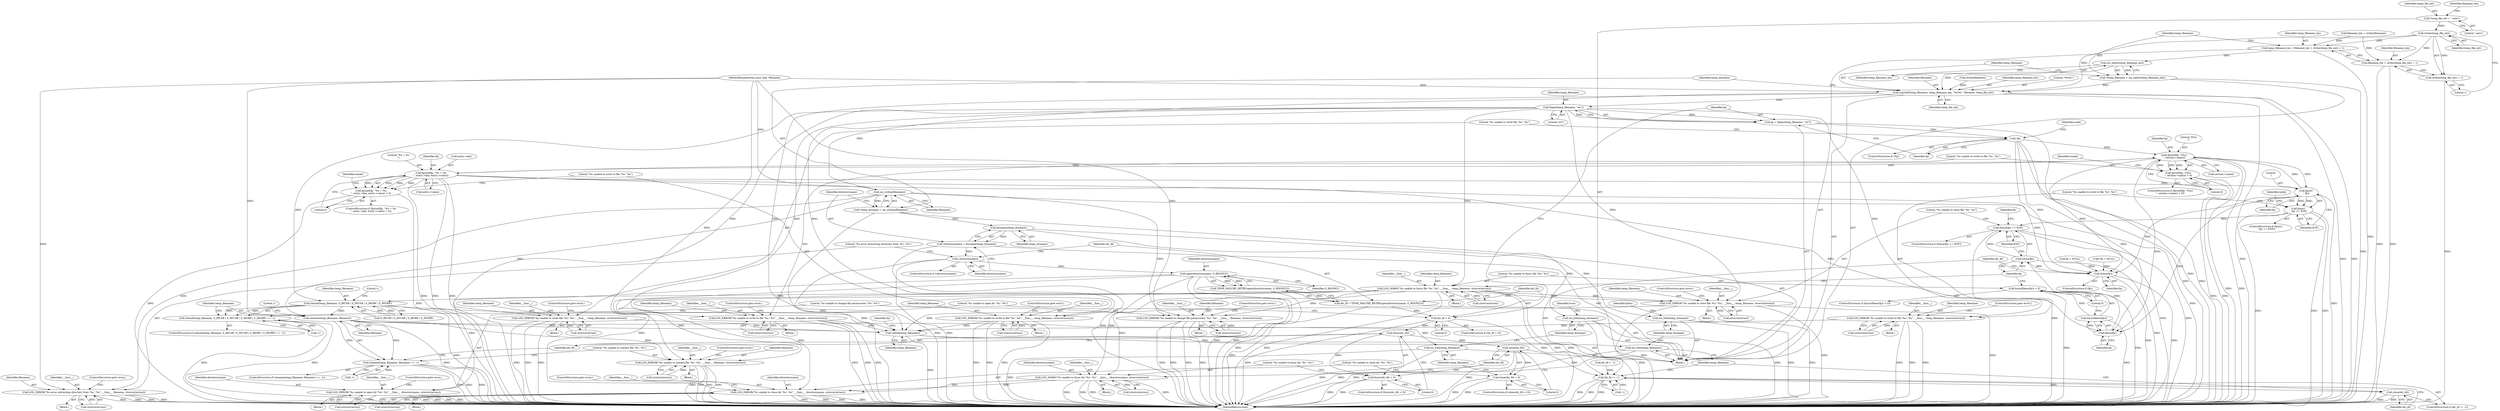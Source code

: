 digraph "0_Android_472271b153c5dc53c28beac55480a8d8434b2d5c_56@API" {
"1000155" [label="(Call,strlen(temp_file_ext))"];
"1000141" [label="(Call,*temp_file_ext = \".new\")"];
"1000150" [label="(Call,temp_filename_len = filename_len + strlen(temp_file_ext) + 1)"];
"1000161" [label="(Call,osi_calloc(temp_filename_len))"];
"1000159" [label="(Call,*temp_filename = osi_calloc(temp_filename_len))"];
"1000163" [label="(Call,snprintf(temp_filename, temp_filename_len, \"%s%s\", filename, temp_file_ext))"];
"1000172" [label="(Call,osi_strdup(filename))"];
"1000170" [label="(Call,*temp_dirname = osi_strdup(filename))"];
"1000177" [label="(Call,dirname(temp_dirname))"];
"1000175" [label="(Call,*directoryname = dirname(temp_dirname))"];
"1000180" [label="(Call,!directoryname)"];
"1000193" [label="(Call,open(directoryname, O_RDONLY))"];
"1000192" [label="(Call,TEMP_FAILURE_RETRY(open(directoryname, O_RDONLY)))"];
"1000190" [label="(Call,dir_fd = TEMP_FAILURE_RETRY(open(directoryname, O_RDONLY)))"];
"1000197" [label="(Call,dir_fd < 0)"];
"1000403" [label="(Call,fsync(dir_fd))"];
"1000402" [label="(Call,fsync(dir_fd) < 0)"];
"1000415" [label="(Call,close(dir_fd))"];
"1000414" [label="(Call,close(dir_fd) < 0)"];
"1000440" [label="(Call,dir_fd != -1)"];
"1000444" [label="(Call,close(dir_fd))"];
"1000201" [label="(Call,LOG_ERROR(\"%s unable to open dir '%s': %s\", __func__, directoryname, strerror(errno)))"];
"1000407" [label="(Call,LOG_WARN(\"%s unable to fsync dir '%s': %s\", __func__, directoryname, strerror(errno)))"];
"1000419" [label="(Call,LOG_ERROR(\"%s unable to close dir '%s': %s\", __func__, directoryname, strerror(errno)))"];
"1000428" [label="(Call,osi_free(temp_dirname))"];
"1000448" [label="(Call,osi_free(temp_dirname))"];
"1000183" [label="(Call,LOG_ERROR(\"%s error extracting directory from '%s': %s\", __func__, filename, strerror(errno)))"];
"1000379" [label="(Call,LOG_ERROR(\"%s unable to change file permissions '%s': %s\", __func__, filename, strerror(errno)))"];
"1000388" [label="(Call,rename(temp_filename, filename))"];
"1000387" [label="(Call,rename(temp_filename, filename) == -1)"];
"1000394" [label="(Call,LOG_ERROR(\"%s unable to commit file '%s': %s\", __func__, filename, strerror(errno)))"];
"1000426" [label="(Call,osi_free(temp_filename))"];
"1000433" [label="(Call,unlink(temp_filename))"];
"1000446" [label="(Call,osi_free(temp_filename))"];
"1000210" [label="(Call,fopen(temp_filename, \"wt\"))"];
"1000208" [label="(Call,fp = fopen(temp_filename, \"wt\"))"];
"1000214" [label="(Call,!fp)"];
"1000252" [label="(Call,fprintf(fp, \"[%s]\n\", section->name))"];
"1000251" [label="(Call,fprintf(fp, \"[%s]\n\", section->name) < 0)"];
"1000295" [label="(Call,fprintf(fp, \"%s = %s\n\", entry->key, entry->value))"];
"1000294" [label="(Call,fprintf(fp, \"%s = %s\n\", entry->key, entry->value) < 0)"];
"1000324" [label="(Call,fputc('\n', fp))"];
"1000323" [label="(Call,fputc('\n', fp) == EOF)"];
"1000350" [label="(Call,fclose(fp) == EOF)"];
"1000339" [label="(Call,fileno(fp))"];
"1000338" [label="(Call,fsync(fileno(fp)))"];
"1000337" [label="(Call,fsync(fileno(fp)) < 0)"];
"1000351" [label="(Call,fclose(fp))"];
"1000437" [label="(Call,fclose(fp))"];
"1000217" [label="(Call,LOG_ERROR(\"%s unable to write file '%s': %s\", __func__, temp_filename, strerror(errno)))"];
"1000260" [label="(Call,LOG_ERROR(\"%s unable to write to file '%s': %s\", __func__, temp_filename, strerror(errno)))"];
"1000306" [label="(Call,LOG_ERROR(\"%s unable to write to file '%s': %s\", __func__, temp_filename, strerror(errno)))"];
"1000329" [label="(Call,LOG_ERROR(\"%s unable to write to file '%s': %s\", __func__, temp_filename, strerror(errno)))"];
"1000343" [label="(Call,LOG_WARN(\"%s unable to fsync file '%s': %s\", __func__, temp_filename, strerror(errno)))"];
"1000355" [label="(Call,LOG_ERROR(\"%s unable to close file '%s': %s\", __func__, temp_filename, strerror(errno)))"];
"1000367" [label="(Call,chmod(temp_filename, S_IRUSR | S_IWUSR | S_IRGRP | S_IWGRP))"];
"1000366" [label="(Call,chmod(temp_filename, S_IRUSR | S_IWUSR | S_IRGRP | S_IWGRP) == -1)"];
"1000152" [label="(Call,filename_len + strlen(temp_file_ext) + 1)"];
"1000154" [label="(Call,strlen(temp_file_ext) + 1)"];
"1000365" [label="(ControlStructure,if (chmod(temp_filename, S_IRUSR | S_IWUSR | S_IRGRP | S_IWGRP) == -1))"];
"1000189" [label="(ControlStructure,goto error;)"];
"1000326" [label="(Identifier,fp)"];
"1000382" [label="(Identifier,filename)"];
"1000391" [label="(Call,-1)"];
"1000117" [label="(Block,)"];
"1000401" [label="(ControlStructure,if (fsync(dir_fd) < 0))"];
"1000308" [label="(Identifier,__func__)"];
"1000199" [label="(Literal,0)"];
"1000340" [label="(Identifier,fp)"];
"1000197" [label="(Call,dir_fd < 0)"];
"1000298" [label="(Call,entry->key)"];
"1000402" [label="(Call,fsync(dir_fd) < 0)"];
"1000295" [label="(Call,fprintf(fp, \"%s = %s\n\", entry->key, entry->value))"];
"1000180" [label="(Call,!directoryname)"];
"1000449" [label="(Identifier,temp_dirname)"];
"1000451" [label="(Identifier,false)"];
"1000293" [label="(ControlStructure,if (fprintf(fp, \"%s = %s\n\", entry->key, entry->value) < 0))"];
"1000207" [label="(ControlStructure,goto error;)"];
"1000362" [label="(Call,fp = NULL)"];
"1000363" [label="(Identifier,fp)"];
"1000191" [label="(Identifier,dir_fd)"];
"1000304" [label="(Literal,0)"];
"1000376" [label="(Call,-1)"];
"1000254" [label="(Literal,\"[%s]\n\")"];
"1000137" [label="(Call,*fp = NULL)"];
"1000176" [label="(Identifier,directoryname)"];
"1000187" [label="(Call,strerror(errno))"];
"1000345" [label="(Identifier,__func__)"];
"1000383" [label="(Call,strerror(errno))"];
"1000377" [label="(Literal,1)"];
"1000175" [label="(Call,*directoryname = dirname(temp_dirname))"];
"1000352" [label="(Identifier,fp)"];
"1000161" [label="(Call,osi_calloc(temp_filename_len))"];
"1000415" [label="(Call,close(dir_fd))"];
"1000218" [label="(Literal,\"%s unable to write file '%s': %s\")"];
"1000336" [label="(ControlStructure,if (fsync(fileno(fp)) < 0))"];
"1000403" [label="(Call,fsync(dir_fd))"];
"1000330" [label="(Literal,\"%s unable to write to file '%s': %s\")"];
"1000444" [label="(Call,close(dir_fd))"];
"1000154" [label="(Call,strlen(temp_file_ext) + 1)"];
"1000162" [label="(Identifier,temp_filename_len)"];
"1000436" [label="(Identifier,fp)"];
"1000309" [label="(Identifier,temp_filename)"];
"1000153" [label="(Identifier,filename_len)"];
"1000433" [label="(Call,unlink(temp_filename))"];
"1000361" [label="(ControlStructure,goto error;)"];
"1000116" [label="(MethodParameterIn,const char *filename)"];
"1000307" [label="(Literal,\"%s unable to write to file '%s': %s\")"];
"1000418" [label="(Block,)"];
"1000437" [label="(Call,fclose(fp))"];
"1000204" [label="(Identifier,directoryname)"];
"1000182" [label="(Block,)"];
"1000405" [label="(Literal,0)"];
"1000179" [label="(ControlStructure,if (!directoryname))"];
"1000359" [label="(Call,strerror(errno))"];
"1000421" [label="(Identifier,__func__)"];
"1000435" [label="(ControlStructure,if (fp))"];
"1000297" [label="(Literal,\"%s = %s\n\")"];
"1000356" [label="(Literal,\"%s unable to close file '%s': %s\")"];
"1000266" [label="(ControlStructure,goto error;)"];
"1000212" [label="(Literal,\"wt\")"];
"1000205" [label="(Call,strerror(errno))"];
"1000354" [label="(Block,)"];
"1000413" [label="(ControlStructure,if (close(dir_fd) < 0))"];
"1000253" [label="(Identifier,fp)"];
"1000178" [label="(Identifier,temp_dirname)"];
"1000255" [label="(Call,section->name)"];
"1000422" [label="(Identifier,directoryname)"];
"1000323" [label="(Call,fputc('\n', fp) == EOF)"];
"1000173" [label="(Identifier,filename)"];
"1000428" [label="(Call,osi_free(temp_dirname))"];
"1000346" [label="(Identifier,temp_filename)"];
"1000147" [label="(Call,strlen(filename))"];
"1000322" [label="(ControlStructure,if (fputc('\n', fp) == EOF))"];
"1000150" [label="(Call,temp_filename_len = filename_len + strlen(temp_file_ext) + 1)"];
"1000434" [label="(Identifier,temp_filename)"];
"1000389" [label="(Identifier,temp_filename)"];
"1000227" [label="(Identifier,node)"];
"1000200" [label="(Block,)"];
"1000159" [label="(Call,*temp_filename = osi_calloc(temp_filename_len))"];
"1000349" [label="(ControlStructure,if (fclose(fp) == EOF))"];
"1000216" [label="(Block,)"];
"1000366" [label="(Call,chmod(temp_filename, S_IRUSR | S_IWUSR | S_IRGRP | S_IWGRP) == -1)"];
"1000165" [label="(Identifier,temp_filename_len)"];
"1000172" [label="(Call,osi_strdup(filename))"];
"1000259" [label="(Block,)"];
"1000217" [label="(Call,LOG_ERROR(\"%s unable to write file '%s': %s\", __func__, temp_filename, strerror(errno)))"];
"1000353" [label="(Identifier,EOF)"];
"1000344" [label="(Literal,\"%s unable to fsync file '%s': %s\")"];
"1000201" [label="(Call,LOG_ERROR(\"%s unable to open dir '%s': %s\", __func__, directoryname, strerror(errno)))"];
"1000209" [label="(Identifier,fp)"];
"1000329" [label="(Call,LOG_ERROR(\"%s unable to write to file '%s': %s\", __func__, temp_filename, strerror(errno)))"];
"1000351" [label="(Call,fclose(fp))"];
"1000393" [label="(Block,)"];
"1000357" [label="(Identifier,__func__)"];
"1000164" [label="(Identifier,temp_filename)"];
"1000143" [label="(Literal,\".new\")"];
"1000160" [label="(Identifier,temp_filename)"];
"1000386" [label="(ControlStructure,if (rename(temp_filename, filename) == -1))"];
"1000132" [label="(Call,dir_fd = -1)"];
"1000448" [label="(Call,osi_free(temp_dirname))"];
"1000438" [label="(Identifier,fp)"];
"1000446" [label="(Call,osi_free(temp_filename))"];
"1000417" [label="(Literal,0)"];
"1000324" [label="(Call,fputc('\n', fp))"];
"1000385" [label="(ControlStructure,goto error;)"];
"1000184" [label="(Literal,\"%s error extracting directory from '%s': %s\")"];
"1000142" [label="(Identifier,temp_file_ext)"];
"1000312" [label="(ControlStructure,goto error;)"];
"1000439" [label="(ControlStructure,if (dir_fd != -1))"];
"1000395" [label="(Literal,\"%s unable to commit file '%s': %s\")"];
"1000368" [label="(Identifier,temp_filename)"];
"1000355" [label="(Call,LOG_ERROR(\"%s unable to close file '%s': %s\", __func__, temp_filename, strerror(errno)))"];
"1000392" [label="(Literal,1)"];
"1000151" [label="(Identifier,temp_filename_len)"];
"1000221" [label="(Call,strerror(errno))"];
"1000332" [label="(Identifier,temp_filename)"];
"1000264" [label="(Call,strerror(errno))"];
"1000425" [label="(ControlStructure,goto error;)"];
"1000166" [label="(Literal,\"%s%s\")"];
"1000325" [label="(Literal,'\n')"];
"1000380" [label="(Literal,\"%s unable to change file permissions '%s': %s\")"];
"1000270" [label="(Identifier,enode)"];
"1000426" [label="(Call,osi_free(temp_filename))"];
"1000141" [label="(Call,*temp_file_ext = \".new\")"];
"1000396" [label="(Identifier,__func__)"];
"1000193" [label="(Call,open(directoryname, O_RDONLY))"];
"1000379" [label="(Call,LOG_ERROR(\"%s unable to change file permissions '%s': %s\", __func__, filename, strerror(errno)))"];
"1000431" [label="(Identifier,true)"];
"1000407" [label="(Call,LOG_WARN(\"%s unable to fsync dir '%s': %s\", __func__, directoryname, strerror(errno)))"];
"1000387" [label="(Call,rename(temp_filename, filename) == -1)"];
"1000328" [label="(Block,)"];
"1000190" [label="(Call,dir_fd = TEMP_FAILURE_RETRY(open(directoryname, O_RDONLY)))"];
"1000411" [label="(Call,strerror(errno))"];
"1000408" [label="(Literal,\"%s unable to fsync dir '%s': %s\")"];
"1000186" [label="(Identifier,filename)"];
"1000208" [label="(Call,fp = fopen(temp_filename, \"wt\"))"];
"1000156" [label="(Identifier,temp_file_ext)"];
"1000342" [label="(Block,)"];
"1000419" [label="(Call,LOG_ERROR(\"%s unable to close dir '%s': %s\", __func__, directoryname, strerror(errno)))"];
"1000211" [label="(Identifier,temp_filename)"];
"1000406" [label="(Block,)"];
"1000263" [label="(Identifier,temp_filename)"];
"1000294" [label="(Call,fprintf(fp, \"%s = %s\n\", entry->key, entry->value) < 0)"];
"1000400" [label="(ControlStructure,goto error;)"];
"1000335" [label="(ControlStructure,goto error;)"];
"1000198" [label="(Identifier,dir_fd)"];
"1000239" [label="(Identifier,node)"];
"1000192" [label="(Call,TEMP_FAILURE_RETRY(open(directoryname, O_RDONLY)))"];
"1000183" [label="(Call,LOG_ERROR(\"%s error extracting directory from '%s': %s\", __func__, filename, strerror(errno)))"];
"1000195" [label="(Identifier,O_RDONLY)"];
"1000210" [label="(Call,fopen(temp_filename, \"wt\"))"];
"1000310" [label="(Call,strerror(errno))"];
"1000442" [label="(Call,-1)"];
"1000185" [label="(Identifier,__func__)"];
"1000214" [label="(Call,!fp)"];
"1000203" [label="(Identifier,__func__)"];
"1000177" [label="(Call,dirname(temp_dirname))"];
"1000252" [label="(Call,fprintf(fp, \"[%s]\n\", section->name))"];
"1000423" [label="(Call,strerror(errno))"];
"1000397" [label="(Identifier,filename)"];
"1000155" [label="(Call,strlen(temp_file_ext))"];
"1000171" [label="(Identifier,temp_dirname)"];
"1000202" [label="(Literal,\"%s unable to open dir '%s': %s\")"];
"1000296" [label="(Identifier,fp)"];
"1000429" [label="(Identifier,temp_dirname)"];
"1000338" [label="(Call,fsync(fileno(fp)))"];
"1000146" [label="(Identifier,filename_len)"];
"1000420" [label="(Literal,\"%s unable to close dir '%s': %s\")"];
"1000452" [label="(MethodReturn,bool)"];
"1000327" [label="(Identifier,EOF)"];
"1000305" [label="(Block,)"];
"1000343" [label="(Call,LOG_WARN(\"%s unable to fsync file '%s': %s\", __func__, temp_filename, strerror(errno)))"];
"1000394" [label="(Call,LOG_ERROR(\"%s unable to commit file '%s': %s\", __func__, filename, strerror(errno)))"];
"1000220" [label="(Identifier,temp_filename)"];
"1000219" [label="(Identifier,__func__)"];
"1000410" [label="(Identifier,directoryname)"];
"1000145" [label="(Call,filename_len = strlen(filename))"];
"1000170" [label="(Call,*temp_dirname = osi_strdup(filename))"];
"1000163" [label="(Call,snprintf(temp_filename, temp_filename_len, \"%s%s\", filename, temp_file_ext))"];
"1000223" [label="(ControlStructure,goto error;)"];
"1000157" [label="(Literal,1)"];
"1000347" [label="(Call,strerror(errno))"];
"1000167" [label="(Identifier,filename)"];
"1000251" [label="(Call,fprintf(fp, \"[%s]\n\", section->name) < 0)"];
"1000333" [label="(Call,strerror(errno))"];
"1000447" [label="(Identifier,temp_filename)"];
"1000194" [label="(Identifier,directoryname)"];
"1000196" [label="(ControlStructure,if (dir_fd < 0))"];
"1000369" [label="(Call,S_IRUSR | S_IWUSR | S_IRGRP | S_IWGRP)"];
"1000213" [label="(ControlStructure,if (!fp))"];
"1000440" [label="(Call,dir_fd != -1)"];
"1000258" [label="(Literal,0)"];
"1000427" [label="(Identifier,temp_filename)"];
"1000260" [label="(Call,LOG_ERROR(\"%s unable to write to file '%s': %s\", __func__, temp_filename, strerror(errno)))"];
"1000168" [label="(Identifier,temp_file_ext)"];
"1000388" [label="(Call,rename(temp_filename, filename))"];
"1000152" [label="(Call,filename_len + strlen(temp_file_ext) + 1)"];
"1000441" [label="(Identifier,dir_fd)"];
"1000398" [label="(Call,strerror(errno))"];
"1000390" [label="(Identifier,filename)"];
"1000301" [label="(Call,entry->value)"];
"1000306" [label="(Call,LOG_ERROR(\"%s unable to write to file '%s': %s\", __func__, temp_filename, strerror(errno)))"];
"1000262" [label="(Identifier,__func__)"];
"1000367" [label="(Call,chmod(temp_filename, S_IRUSR | S_IWUSR | S_IRGRP | S_IWGRP))"];
"1000282" [label="(Identifier,enode)"];
"1000339" [label="(Call,fileno(fp))"];
"1000350" [label="(Call,fclose(fp) == EOF)"];
"1000378" [label="(Block,)"];
"1000358" [label="(Identifier,temp_filename)"];
"1000445" [label="(Identifier,dir_fd)"];
"1000337" [label="(Call,fsync(fileno(fp)) < 0)"];
"1000414" [label="(Call,close(dir_fd) < 0)"];
"1000181" [label="(Identifier,directoryname)"];
"1000404" [label="(Identifier,dir_fd)"];
"1000381" [label="(Identifier,__func__)"];
"1000261" [label="(Literal,\"%s unable to write to file '%s': %s\")"];
"1000341" [label="(Literal,0)"];
"1000250" [label="(ControlStructure,if (fprintf(fp, \"[%s]\n\", section->name) < 0))"];
"1000331" [label="(Identifier,__func__)"];
"1000416" [label="(Identifier,dir_fd)"];
"1000409" [label="(Identifier,__func__)"];
"1000215" [label="(Identifier,fp)"];
"1000155" -> "1000154"  [label="AST: "];
"1000155" -> "1000156"  [label="CFG: "];
"1000156" -> "1000155"  [label="AST: "];
"1000157" -> "1000155"  [label="CFG: "];
"1000155" -> "1000150"  [label="DDG: "];
"1000155" -> "1000152"  [label="DDG: "];
"1000155" -> "1000154"  [label="DDG: "];
"1000141" -> "1000155"  [label="DDG: "];
"1000155" -> "1000163"  [label="DDG: "];
"1000141" -> "1000117"  [label="AST: "];
"1000141" -> "1000143"  [label="CFG: "];
"1000142" -> "1000141"  [label="AST: "];
"1000143" -> "1000141"  [label="AST: "];
"1000146" -> "1000141"  [label="CFG: "];
"1000150" -> "1000117"  [label="AST: "];
"1000150" -> "1000152"  [label="CFG: "];
"1000151" -> "1000150"  [label="AST: "];
"1000152" -> "1000150"  [label="AST: "];
"1000160" -> "1000150"  [label="CFG: "];
"1000150" -> "1000452"  [label="DDG: "];
"1000145" -> "1000150"  [label="DDG: "];
"1000150" -> "1000161"  [label="DDG: "];
"1000161" -> "1000159"  [label="AST: "];
"1000161" -> "1000162"  [label="CFG: "];
"1000162" -> "1000161"  [label="AST: "];
"1000159" -> "1000161"  [label="CFG: "];
"1000161" -> "1000159"  [label="DDG: "];
"1000161" -> "1000163"  [label="DDG: "];
"1000159" -> "1000117"  [label="AST: "];
"1000160" -> "1000159"  [label="AST: "];
"1000164" -> "1000159"  [label="CFG: "];
"1000159" -> "1000452"  [label="DDG: "];
"1000159" -> "1000163"  [label="DDG: "];
"1000163" -> "1000117"  [label="AST: "];
"1000163" -> "1000168"  [label="CFG: "];
"1000164" -> "1000163"  [label="AST: "];
"1000165" -> "1000163"  [label="AST: "];
"1000166" -> "1000163"  [label="AST: "];
"1000167" -> "1000163"  [label="AST: "];
"1000168" -> "1000163"  [label="AST: "];
"1000171" -> "1000163"  [label="CFG: "];
"1000163" -> "1000452"  [label="DDG: "];
"1000163" -> "1000452"  [label="DDG: "];
"1000163" -> "1000452"  [label="DDG: "];
"1000147" -> "1000163"  [label="DDG: "];
"1000116" -> "1000163"  [label="DDG: "];
"1000163" -> "1000172"  [label="DDG: "];
"1000163" -> "1000210"  [label="DDG: "];
"1000163" -> "1000433"  [label="DDG: "];
"1000172" -> "1000170"  [label="AST: "];
"1000172" -> "1000173"  [label="CFG: "];
"1000173" -> "1000172"  [label="AST: "];
"1000170" -> "1000172"  [label="CFG: "];
"1000172" -> "1000452"  [label="DDG: "];
"1000172" -> "1000170"  [label="DDG: "];
"1000116" -> "1000172"  [label="DDG: "];
"1000172" -> "1000183"  [label="DDG: "];
"1000172" -> "1000379"  [label="DDG: "];
"1000172" -> "1000388"  [label="DDG: "];
"1000170" -> "1000117"  [label="AST: "];
"1000171" -> "1000170"  [label="AST: "];
"1000176" -> "1000170"  [label="CFG: "];
"1000170" -> "1000452"  [label="DDG: "];
"1000170" -> "1000177"  [label="DDG: "];
"1000177" -> "1000175"  [label="AST: "];
"1000177" -> "1000178"  [label="CFG: "];
"1000178" -> "1000177"  [label="AST: "];
"1000175" -> "1000177"  [label="CFG: "];
"1000177" -> "1000175"  [label="DDG: "];
"1000177" -> "1000428"  [label="DDG: "];
"1000177" -> "1000448"  [label="DDG: "];
"1000175" -> "1000117"  [label="AST: "];
"1000176" -> "1000175"  [label="AST: "];
"1000181" -> "1000175"  [label="CFG: "];
"1000175" -> "1000452"  [label="DDG: "];
"1000175" -> "1000180"  [label="DDG: "];
"1000180" -> "1000179"  [label="AST: "];
"1000180" -> "1000181"  [label="CFG: "];
"1000181" -> "1000180"  [label="AST: "];
"1000184" -> "1000180"  [label="CFG: "];
"1000191" -> "1000180"  [label="CFG: "];
"1000180" -> "1000452"  [label="DDG: "];
"1000180" -> "1000452"  [label="DDG: "];
"1000180" -> "1000193"  [label="DDG: "];
"1000193" -> "1000192"  [label="AST: "];
"1000193" -> "1000195"  [label="CFG: "];
"1000194" -> "1000193"  [label="AST: "];
"1000195" -> "1000193"  [label="AST: "];
"1000192" -> "1000193"  [label="CFG: "];
"1000193" -> "1000452"  [label="DDG: "];
"1000193" -> "1000452"  [label="DDG: "];
"1000193" -> "1000192"  [label="DDG: "];
"1000193" -> "1000192"  [label="DDG: "];
"1000193" -> "1000201"  [label="DDG: "];
"1000193" -> "1000407"  [label="DDG: "];
"1000193" -> "1000419"  [label="DDG: "];
"1000192" -> "1000190"  [label="AST: "];
"1000190" -> "1000192"  [label="CFG: "];
"1000192" -> "1000452"  [label="DDG: "];
"1000192" -> "1000190"  [label="DDG: "];
"1000190" -> "1000117"  [label="AST: "];
"1000191" -> "1000190"  [label="AST: "];
"1000198" -> "1000190"  [label="CFG: "];
"1000190" -> "1000452"  [label="DDG: "];
"1000190" -> "1000197"  [label="DDG: "];
"1000197" -> "1000196"  [label="AST: "];
"1000197" -> "1000199"  [label="CFG: "];
"1000198" -> "1000197"  [label="AST: "];
"1000199" -> "1000197"  [label="AST: "];
"1000202" -> "1000197"  [label="CFG: "];
"1000209" -> "1000197"  [label="CFG: "];
"1000197" -> "1000452"  [label="DDG: "];
"1000197" -> "1000403"  [label="DDG: "];
"1000197" -> "1000440"  [label="DDG: "];
"1000403" -> "1000402"  [label="AST: "];
"1000403" -> "1000404"  [label="CFG: "];
"1000404" -> "1000403"  [label="AST: "];
"1000405" -> "1000403"  [label="CFG: "];
"1000403" -> "1000402"  [label="DDG: "];
"1000403" -> "1000415"  [label="DDG: "];
"1000402" -> "1000401"  [label="AST: "];
"1000402" -> "1000405"  [label="CFG: "];
"1000405" -> "1000402"  [label="AST: "];
"1000408" -> "1000402"  [label="CFG: "];
"1000416" -> "1000402"  [label="CFG: "];
"1000402" -> "1000452"  [label="DDG: "];
"1000402" -> "1000452"  [label="DDG: "];
"1000415" -> "1000414"  [label="AST: "];
"1000415" -> "1000416"  [label="CFG: "];
"1000416" -> "1000415"  [label="AST: "];
"1000417" -> "1000415"  [label="CFG: "];
"1000415" -> "1000452"  [label="DDG: "];
"1000415" -> "1000414"  [label="DDG: "];
"1000415" -> "1000440"  [label="DDG: "];
"1000414" -> "1000413"  [label="AST: "];
"1000414" -> "1000417"  [label="CFG: "];
"1000417" -> "1000414"  [label="AST: "];
"1000420" -> "1000414"  [label="CFG: "];
"1000427" -> "1000414"  [label="CFG: "];
"1000414" -> "1000452"  [label="DDG: "];
"1000414" -> "1000452"  [label="DDG: "];
"1000440" -> "1000439"  [label="AST: "];
"1000440" -> "1000442"  [label="CFG: "];
"1000441" -> "1000440"  [label="AST: "];
"1000442" -> "1000440"  [label="AST: "];
"1000445" -> "1000440"  [label="CFG: "];
"1000447" -> "1000440"  [label="CFG: "];
"1000440" -> "1000452"  [label="DDG: "];
"1000440" -> "1000452"  [label="DDG: "];
"1000440" -> "1000452"  [label="DDG: "];
"1000132" -> "1000440"  [label="DDG: "];
"1000442" -> "1000440"  [label="DDG: "];
"1000440" -> "1000444"  [label="DDG: "];
"1000444" -> "1000439"  [label="AST: "];
"1000444" -> "1000445"  [label="CFG: "];
"1000445" -> "1000444"  [label="AST: "];
"1000447" -> "1000444"  [label="CFG: "];
"1000444" -> "1000452"  [label="DDG: "];
"1000444" -> "1000452"  [label="DDG: "];
"1000201" -> "1000200"  [label="AST: "];
"1000201" -> "1000205"  [label="CFG: "];
"1000202" -> "1000201"  [label="AST: "];
"1000203" -> "1000201"  [label="AST: "];
"1000204" -> "1000201"  [label="AST: "];
"1000205" -> "1000201"  [label="AST: "];
"1000207" -> "1000201"  [label="CFG: "];
"1000201" -> "1000452"  [label="DDG: "];
"1000201" -> "1000452"  [label="DDG: "];
"1000201" -> "1000452"  [label="DDG: "];
"1000201" -> "1000452"  [label="DDG: "];
"1000205" -> "1000201"  [label="DDG: "];
"1000407" -> "1000406"  [label="AST: "];
"1000407" -> "1000411"  [label="CFG: "];
"1000408" -> "1000407"  [label="AST: "];
"1000409" -> "1000407"  [label="AST: "];
"1000410" -> "1000407"  [label="AST: "];
"1000411" -> "1000407"  [label="AST: "];
"1000416" -> "1000407"  [label="CFG: "];
"1000407" -> "1000452"  [label="DDG: "];
"1000407" -> "1000452"  [label="DDG: "];
"1000407" -> "1000452"  [label="DDG: "];
"1000407" -> "1000452"  [label="DDG: "];
"1000343" -> "1000407"  [label="DDG: "];
"1000411" -> "1000407"  [label="DDG: "];
"1000407" -> "1000419"  [label="DDG: "];
"1000407" -> "1000419"  [label="DDG: "];
"1000419" -> "1000418"  [label="AST: "];
"1000419" -> "1000423"  [label="CFG: "];
"1000420" -> "1000419"  [label="AST: "];
"1000421" -> "1000419"  [label="AST: "];
"1000422" -> "1000419"  [label="AST: "];
"1000423" -> "1000419"  [label="AST: "];
"1000425" -> "1000419"  [label="CFG: "];
"1000419" -> "1000452"  [label="DDG: "];
"1000419" -> "1000452"  [label="DDG: "];
"1000419" -> "1000452"  [label="DDG: "];
"1000419" -> "1000452"  [label="DDG: "];
"1000343" -> "1000419"  [label="DDG: "];
"1000423" -> "1000419"  [label="DDG: "];
"1000428" -> "1000117"  [label="AST: "];
"1000428" -> "1000429"  [label="CFG: "];
"1000429" -> "1000428"  [label="AST: "];
"1000431" -> "1000428"  [label="CFG: "];
"1000428" -> "1000452"  [label="DDG: "];
"1000428" -> "1000452"  [label="DDG: "];
"1000448" -> "1000117"  [label="AST: "];
"1000448" -> "1000449"  [label="CFG: "];
"1000449" -> "1000448"  [label="AST: "];
"1000451" -> "1000448"  [label="CFG: "];
"1000448" -> "1000452"  [label="DDG: "];
"1000448" -> "1000452"  [label="DDG: "];
"1000183" -> "1000182"  [label="AST: "];
"1000183" -> "1000187"  [label="CFG: "];
"1000184" -> "1000183"  [label="AST: "];
"1000185" -> "1000183"  [label="AST: "];
"1000186" -> "1000183"  [label="AST: "];
"1000187" -> "1000183"  [label="AST: "];
"1000189" -> "1000183"  [label="CFG: "];
"1000183" -> "1000452"  [label="DDG: "];
"1000183" -> "1000452"  [label="DDG: "];
"1000183" -> "1000452"  [label="DDG: "];
"1000183" -> "1000452"  [label="DDG: "];
"1000116" -> "1000183"  [label="DDG: "];
"1000187" -> "1000183"  [label="DDG: "];
"1000379" -> "1000378"  [label="AST: "];
"1000379" -> "1000383"  [label="CFG: "];
"1000380" -> "1000379"  [label="AST: "];
"1000381" -> "1000379"  [label="AST: "];
"1000382" -> "1000379"  [label="AST: "];
"1000383" -> "1000379"  [label="AST: "];
"1000385" -> "1000379"  [label="CFG: "];
"1000379" -> "1000452"  [label="DDG: "];
"1000379" -> "1000452"  [label="DDG: "];
"1000379" -> "1000452"  [label="DDG: "];
"1000379" -> "1000452"  [label="DDG: "];
"1000343" -> "1000379"  [label="DDG: "];
"1000116" -> "1000379"  [label="DDG: "];
"1000383" -> "1000379"  [label="DDG: "];
"1000388" -> "1000387"  [label="AST: "];
"1000388" -> "1000390"  [label="CFG: "];
"1000389" -> "1000388"  [label="AST: "];
"1000390" -> "1000388"  [label="AST: "];
"1000392" -> "1000388"  [label="CFG: "];
"1000388" -> "1000452"  [label="DDG: "];
"1000388" -> "1000387"  [label="DDG: "];
"1000388" -> "1000387"  [label="DDG: "];
"1000367" -> "1000388"  [label="DDG: "];
"1000116" -> "1000388"  [label="DDG: "];
"1000388" -> "1000394"  [label="DDG: "];
"1000388" -> "1000426"  [label="DDG: "];
"1000388" -> "1000433"  [label="DDG: "];
"1000387" -> "1000386"  [label="AST: "];
"1000387" -> "1000391"  [label="CFG: "];
"1000391" -> "1000387"  [label="AST: "];
"1000395" -> "1000387"  [label="CFG: "];
"1000404" -> "1000387"  [label="CFG: "];
"1000387" -> "1000452"  [label="DDG: "];
"1000387" -> "1000452"  [label="DDG: "];
"1000387" -> "1000452"  [label="DDG: "];
"1000391" -> "1000387"  [label="DDG: "];
"1000394" -> "1000393"  [label="AST: "];
"1000394" -> "1000398"  [label="CFG: "];
"1000395" -> "1000394"  [label="AST: "];
"1000396" -> "1000394"  [label="AST: "];
"1000397" -> "1000394"  [label="AST: "];
"1000398" -> "1000394"  [label="AST: "];
"1000400" -> "1000394"  [label="CFG: "];
"1000394" -> "1000452"  [label="DDG: "];
"1000394" -> "1000452"  [label="DDG: "];
"1000394" -> "1000452"  [label="DDG: "];
"1000394" -> "1000452"  [label="DDG: "];
"1000343" -> "1000394"  [label="DDG: "];
"1000116" -> "1000394"  [label="DDG: "];
"1000398" -> "1000394"  [label="DDG: "];
"1000426" -> "1000117"  [label="AST: "];
"1000426" -> "1000427"  [label="CFG: "];
"1000427" -> "1000426"  [label="AST: "];
"1000429" -> "1000426"  [label="CFG: "];
"1000426" -> "1000452"  [label="DDG: "];
"1000426" -> "1000452"  [label="DDG: "];
"1000433" -> "1000117"  [label="AST: "];
"1000433" -> "1000434"  [label="CFG: "];
"1000434" -> "1000433"  [label="AST: "];
"1000436" -> "1000433"  [label="CFG: "];
"1000433" -> "1000452"  [label="DDG: "];
"1000367" -> "1000433"  [label="DDG: "];
"1000329" -> "1000433"  [label="DDG: "];
"1000260" -> "1000433"  [label="DDG: "];
"1000355" -> "1000433"  [label="DDG: "];
"1000217" -> "1000433"  [label="DDG: "];
"1000306" -> "1000433"  [label="DDG: "];
"1000433" -> "1000446"  [label="DDG: "];
"1000446" -> "1000117"  [label="AST: "];
"1000446" -> "1000447"  [label="CFG: "];
"1000447" -> "1000446"  [label="AST: "];
"1000449" -> "1000446"  [label="CFG: "];
"1000446" -> "1000452"  [label="DDG: "];
"1000446" -> "1000452"  [label="DDG: "];
"1000210" -> "1000208"  [label="AST: "];
"1000210" -> "1000212"  [label="CFG: "];
"1000211" -> "1000210"  [label="AST: "];
"1000212" -> "1000210"  [label="AST: "];
"1000208" -> "1000210"  [label="CFG: "];
"1000210" -> "1000208"  [label="DDG: "];
"1000210" -> "1000208"  [label="DDG: "];
"1000210" -> "1000217"  [label="DDG: "];
"1000210" -> "1000260"  [label="DDG: "];
"1000210" -> "1000306"  [label="DDG: "];
"1000210" -> "1000329"  [label="DDG: "];
"1000210" -> "1000343"  [label="DDG: "];
"1000210" -> "1000355"  [label="DDG: "];
"1000210" -> "1000367"  [label="DDG: "];
"1000208" -> "1000117"  [label="AST: "];
"1000209" -> "1000208"  [label="AST: "];
"1000215" -> "1000208"  [label="CFG: "];
"1000208" -> "1000452"  [label="DDG: "];
"1000208" -> "1000214"  [label="DDG: "];
"1000214" -> "1000213"  [label="AST: "];
"1000214" -> "1000215"  [label="CFG: "];
"1000215" -> "1000214"  [label="AST: "];
"1000218" -> "1000214"  [label="CFG: "];
"1000227" -> "1000214"  [label="CFG: "];
"1000214" -> "1000452"  [label="DDG: "];
"1000214" -> "1000452"  [label="DDG: "];
"1000214" -> "1000252"  [label="DDG: "];
"1000214" -> "1000339"  [label="DDG: "];
"1000214" -> "1000437"  [label="DDG: "];
"1000252" -> "1000251"  [label="AST: "];
"1000252" -> "1000255"  [label="CFG: "];
"1000253" -> "1000252"  [label="AST: "];
"1000254" -> "1000252"  [label="AST: "];
"1000255" -> "1000252"  [label="AST: "];
"1000258" -> "1000252"  [label="CFG: "];
"1000252" -> "1000452"  [label="DDG: "];
"1000252" -> "1000452"  [label="DDG: "];
"1000252" -> "1000251"  [label="DDG: "];
"1000252" -> "1000251"  [label="DDG: "];
"1000252" -> "1000251"  [label="DDG: "];
"1000324" -> "1000252"  [label="DDG: "];
"1000295" -> "1000252"  [label="DDG: "];
"1000252" -> "1000295"  [label="DDG: "];
"1000252" -> "1000324"  [label="DDG: "];
"1000252" -> "1000339"  [label="DDG: "];
"1000252" -> "1000437"  [label="DDG: "];
"1000251" -> "1000250"  [label="AST: "];
"1000251" -> "1000258"  [label="CFG: "];
"1000258" -> "1000251"  [label="AST: "];
"1000261" -> "1000251"  [label="CFG: "];
"1000270" -> "1000251"  [label="CFG: "];
"1000251" -> "1000452"  [label="DDG: "];
"1000251" -> "1000452"  [label="DDG: "];
"1000295" -> "1000294"  [label="AST: "];
"1000295" -> "1000301"  [label="CFG: "];
"1000296" -> "1000295"  [label="AST: "];
"1000297" -> "1000295"  [label="AST: "];
"1000298" -> "1000295"  [label="AST: "];
"1000301" -> "1000295"  [label="AST: "];
"1000304" -> "1000295"  [label="CFG: "];
"1000295" -> "1000452"  [label="DDG: "];
"1000295" -> "1000452"  [label="DDG: "];
"1000295" -> "1000452"  [label="DDG: "];
"1000295" -> "1000294"  [label="DDG: "];
"1000295" -> "1000294"  [label="DDG: "];
"1000295" -> "1000294"  [label="DDG: "];
"1000295" -> "1000294"  [label="DDG: "];
"1000295" -> "1000324"  [label="DDG: "];
"1000295" -> "1000339"  [label="DDG: "];
"1000295" -> "1000437"  [label="DDG: "];
"1000294" -> "1000293"  [label="AST: "];
"1000294" -> "1000304"  [label="CFG: "];
"1000304" -> "1000294"  [label="AST: "];
"1000307" -> "1000294"  [label="CFG: "];
"1000282" -> "1000294"  [label="CFG: "];
"1000294" -> "1000452"  [label="DDG: "];
"1000294" -> "1000452"  [label="DDG: "];
"1000324" -> "1000323"  [label="AST: "];
"1000324" -> "1000326"  [label="CFG: "];
"1000325" -> "1000324"  [label="AST: "];
"1000326" -> "1000324"  [label="AST: "];
"1000327" -> "1000324"  [label="CFG: "];
"1000324" -> "1000452"  [label="DDG: "];
"1000324" -> "1000323"  [label="DDG: "];
"1000324" -> "1000323"  [label="DDG: "];
"1000324" -> "1000339"  [label="DDG: "];
"1000324" -> "1000437"  [label="DDG: "];
"1000323" -> "1000322"  [label="AST: "];
"1000323" -> "1000327"  [label="CFG: "];
"1000327" -> "1000323"  [label="AST: "];
"1000330" -> "1000323"  [label="CFG: "];
"1000239" -> "1000323"  [label="CFG: "];
"1000323" -> "1000452"  [label="DDG: "];
"1000323" -> "1000452"  [label="DDG: "];
"1000323" -> "1000452"  [label="DDG: "];
"1000323" -> "1000350"  [label="DDG: "];
"1000350" -> "1000349"  [label="AST: "];
"1000350" -> "1000353"  [label="CFG: "];
"1000351" -> "1000350"  [label="AST: "];
"1000353" -> "1000350"  [label="AST: "];
"1000356" -> "1000350"  [label="CFG: "];
"1000363" -> "1000350"  [label="CFG: "];
"1000350" -> "1000452"  [label="DDG: "];
"1000350" -> "1000452"  [label="DDG: "];
"1000350" -> "1000452"  [label="DDG: "];
"1000351" -> "1000350"  [label="DDG: "];
"1000339" -> "1000338"  [label="AST: "];
"1000339" -> "1000340"  [label="CFG: "];
"1000340" -> "1000339"  [label="AST: "];
"1000338" -> "1000339"  [label="CFG: "];
"1000339" -> "1000338"  [label="DDG: "];
"1000339" -> "1000351"  [label="DDG: "];
"1000338" -> "1000337"  [label="AST: "];
"1000341" -> "1000338"  [label="CFG: "];
"1000338" -> "1000452"  [label="DDG: "];
"1000338" -> "1000337"  [label="DDG: "];
"1000337" -> "1000336"  [label="AST: "];
"1000337" -> "1000341"  [label="CFG: "];
"1000341" -> "1000337"  [label="AST: "];
"1000344" -> "1000337"  [label="CFG: "];
"1000352" -> "1000337"  [label="CFG: "];
"1000337" -> "1000452"  [label="DDG: "];
"1000337" -> "1000452"  [label="DDG: "];
"1000351" -> "1000352"  [label="CFG: "];
"1000352" -> "1000351"  [label="AST: "];
"1000353" -> "1000351"  [label="CFG: "];
"1000351" -> "1000452"  [label="DDG: "];
"1000351" -> "1000437"  [label="DDG: "];
"1000437" -> "1000435"  [label="AST: "];
"1000437" -> "1000438"  [label="CFG: "];
"1000438" -> "1000437"  [label="AST: "];
"1000441" -> "1000437"  [label="CFG: "];
"1000437" -> "1000452"  [label="DDG: "];
"1000437" -> "1000452"  [label="DDG: "];
"1000137" -> "1000437"  [label="DDG: "];
"1000362" -> "1000437"  [label="DDG: "];
"1000217" -> "1000216"  [label="AST: "];
"1000217" -> "1000221"  [label="CFG: "];
"1000218" -> "1000217"  [label="AST: "];
"1000219" -> "1000217"  [label="AST: "];
"1000220" -> "1000217"  [label="AST: "];
"1000221" -> "1000217"  [label="AST: "];
"1000223" -> "1000217"  [label="CFG: "];
"1000217" -> "1000452"  [label="DDG: "];
"1000217" -> "1000452"  [label="DDG: "];
"1000217" -> "1000452"  [label="DDG: "];
"1000221" -> "1000217"  [label="DDG: "];
"1000260" -> "1000259"  [label="AST: "];
"1000260" -> "1000264"  [label="CFG: "];
"1000261" -> "1000260"  [label="AST: "];
"1000262" -> "1000260"  [label="AST: "];
"1000263" -> "1000260"  [label="AST: "];
"1000264" -> "1000260"  [label="AST: "];
"1000266" -> "1000260"  [label="CFG: "];
"1000260" -> "1000452"  [label="DDG: "];
"1000260" -> "1000452"  [label="DDG: "];
"1000260" -> "1000452"  [label="DDG: "];
"1000264" -> "1000260"  [label="DDG: "];
"1000306" -> "1000305"  [label="AST: "];
"1000306" -> "1000310"  [label="CFG: "];
"1000307" -> "1000306"  [label="AST: "];
"1000308" -> "1000306"  [label="AST: "];
"1000309" -> "1000306"  [label="AST: "];
"1000310" -> "1000306"  [label="AST: "];
"1000312" -> "1000306"  [label="CFG: "];
"1000306" -> "1000452"  [label="DDG: "];
"1000306" -> "1000452"  [label="DDG: "];
"1000306" -> "1000452"  [label="DDG: "];
"1000310" -> "1000306"  [label="DDG: "];
"1000329" -> "1000328"  [label="AST: "];
"1000329" -> "1000333"  [label="CFG: "];
"1000330" -> "1000329"  [label="AST: "];
"1000331" -> "1000329"  [label="AST: "];
"1000332" -> "1000329"  [label="AST: "];
"1000333" -> "1000329"  [label="AST: "];
"1000335" -> "1000329"  [label="CFG: "];
"1000329" -> "1000452"  [label="DDG: "];
"1000329" -> "1000452"  [label="DDG: "];
"1000329" -> "1000452"  [label="DDG: "];
"1000333" -> "1000329"  [label="DDG: "];
"1000343" -> "1000342"  [label="AST: "];
"1000343" -> "1000347"  [label="CFG: "];
"1000344" -> "1000343"  [label="AST: "];
"1000345" -> "1000343"  [label="AST: "];
"1000346" -> "1000343"  [label="AST: "];
"1000347" -> "1000343"  [label="AST: "];
"1000352" -> "1000343"  [label="CFG: "];
"1000343" -> "1000452"  [label="DDG: "];
"1000343" -> "1000452"  [label="DDG: "];
"1000343" -> "1000452"  [label="DDG: "];
"1000347" -> "1000343"  [label="DDG: "];
"1000343" -> "1000355"  [label="DDG: "];
"1000343" -> "1000355"  [label="DDG: "];
"1000343" -> "1000367"  [label="DDG: "];
"1000355" -> "1000354"  [label="AST: "];
"1000355" -> "1000359"  [label="CFG: "];
"1000356" -> "1000355"  [label="AST: "];
"1000357" -> "1000355"  [label="AST: "];
"1000358" -> "1000355"  [label="AST: "];
"1000359" -> "1000355"  [label="AST: "];
"1000361" -> "1000355"  [label="CFG: "];
"1000355" -> "1000452"  [label="DDG: "];
"1000355" -> "1000452"  [label="DDG: "];
"1000355" -> "1000452"  [label="DDG: "];
"1000359" -> "1000355"  [label="DDG: "];
"1000367" -> "1000366"  [label="AST: "];
"1000367" -> "1000369"  [label="CFG: "];
"1000368" -> "1000367"  [label="AST: "];
"1000369" -> "1000367"  [label="AST: "];
"1000377" -> "1000367"  [label="CFG: "];
"1000367" -> "1000452"  [label="DDG: "];
"1000367" -> "1000366"  [label="DDG: "];
"1000367" -> "1000366"  [label="DDG: "];
"1000369" -> "1000367"  [label="DDG: "];
"1000369" -> "1000367"  [label="DDG: "];
"1000366" -> "1000365"  [label="AST: "];
"1000366" -> "1000376"  [label="CFG: "];
"1000376" -> "1000366"  [label="AST: "];
"1000380" -> "1000366"  [label="CFG: "];
"1000389" -> "1000366"  [label="CFG: "];
"1000366" -> "1000452"  [label="DDG: "];
"1000366" -> "1000452"  [label="DDG: "];
"1000376" -> "1000366"  [label="DDG: "];
"1000152" -> "1000154"  [label="CFG: "];
"1000153" -> "1000152"  [label="AST: "];
"1000154" -> "1000152"  [label="AST: "];
"1000152" -> "1000452"  [label="DDG: "];
"1000152" -> "1000452"  [label="DDG: "];
"1000145" -> "1000152"  [label="DDG: "];
"1000154" -> "1000157"  [label="CFG: "];
"1000157" -> "1000154"  [label="AST: "];
"1000154" -> "1000452"  [label="DDG: "];
}

